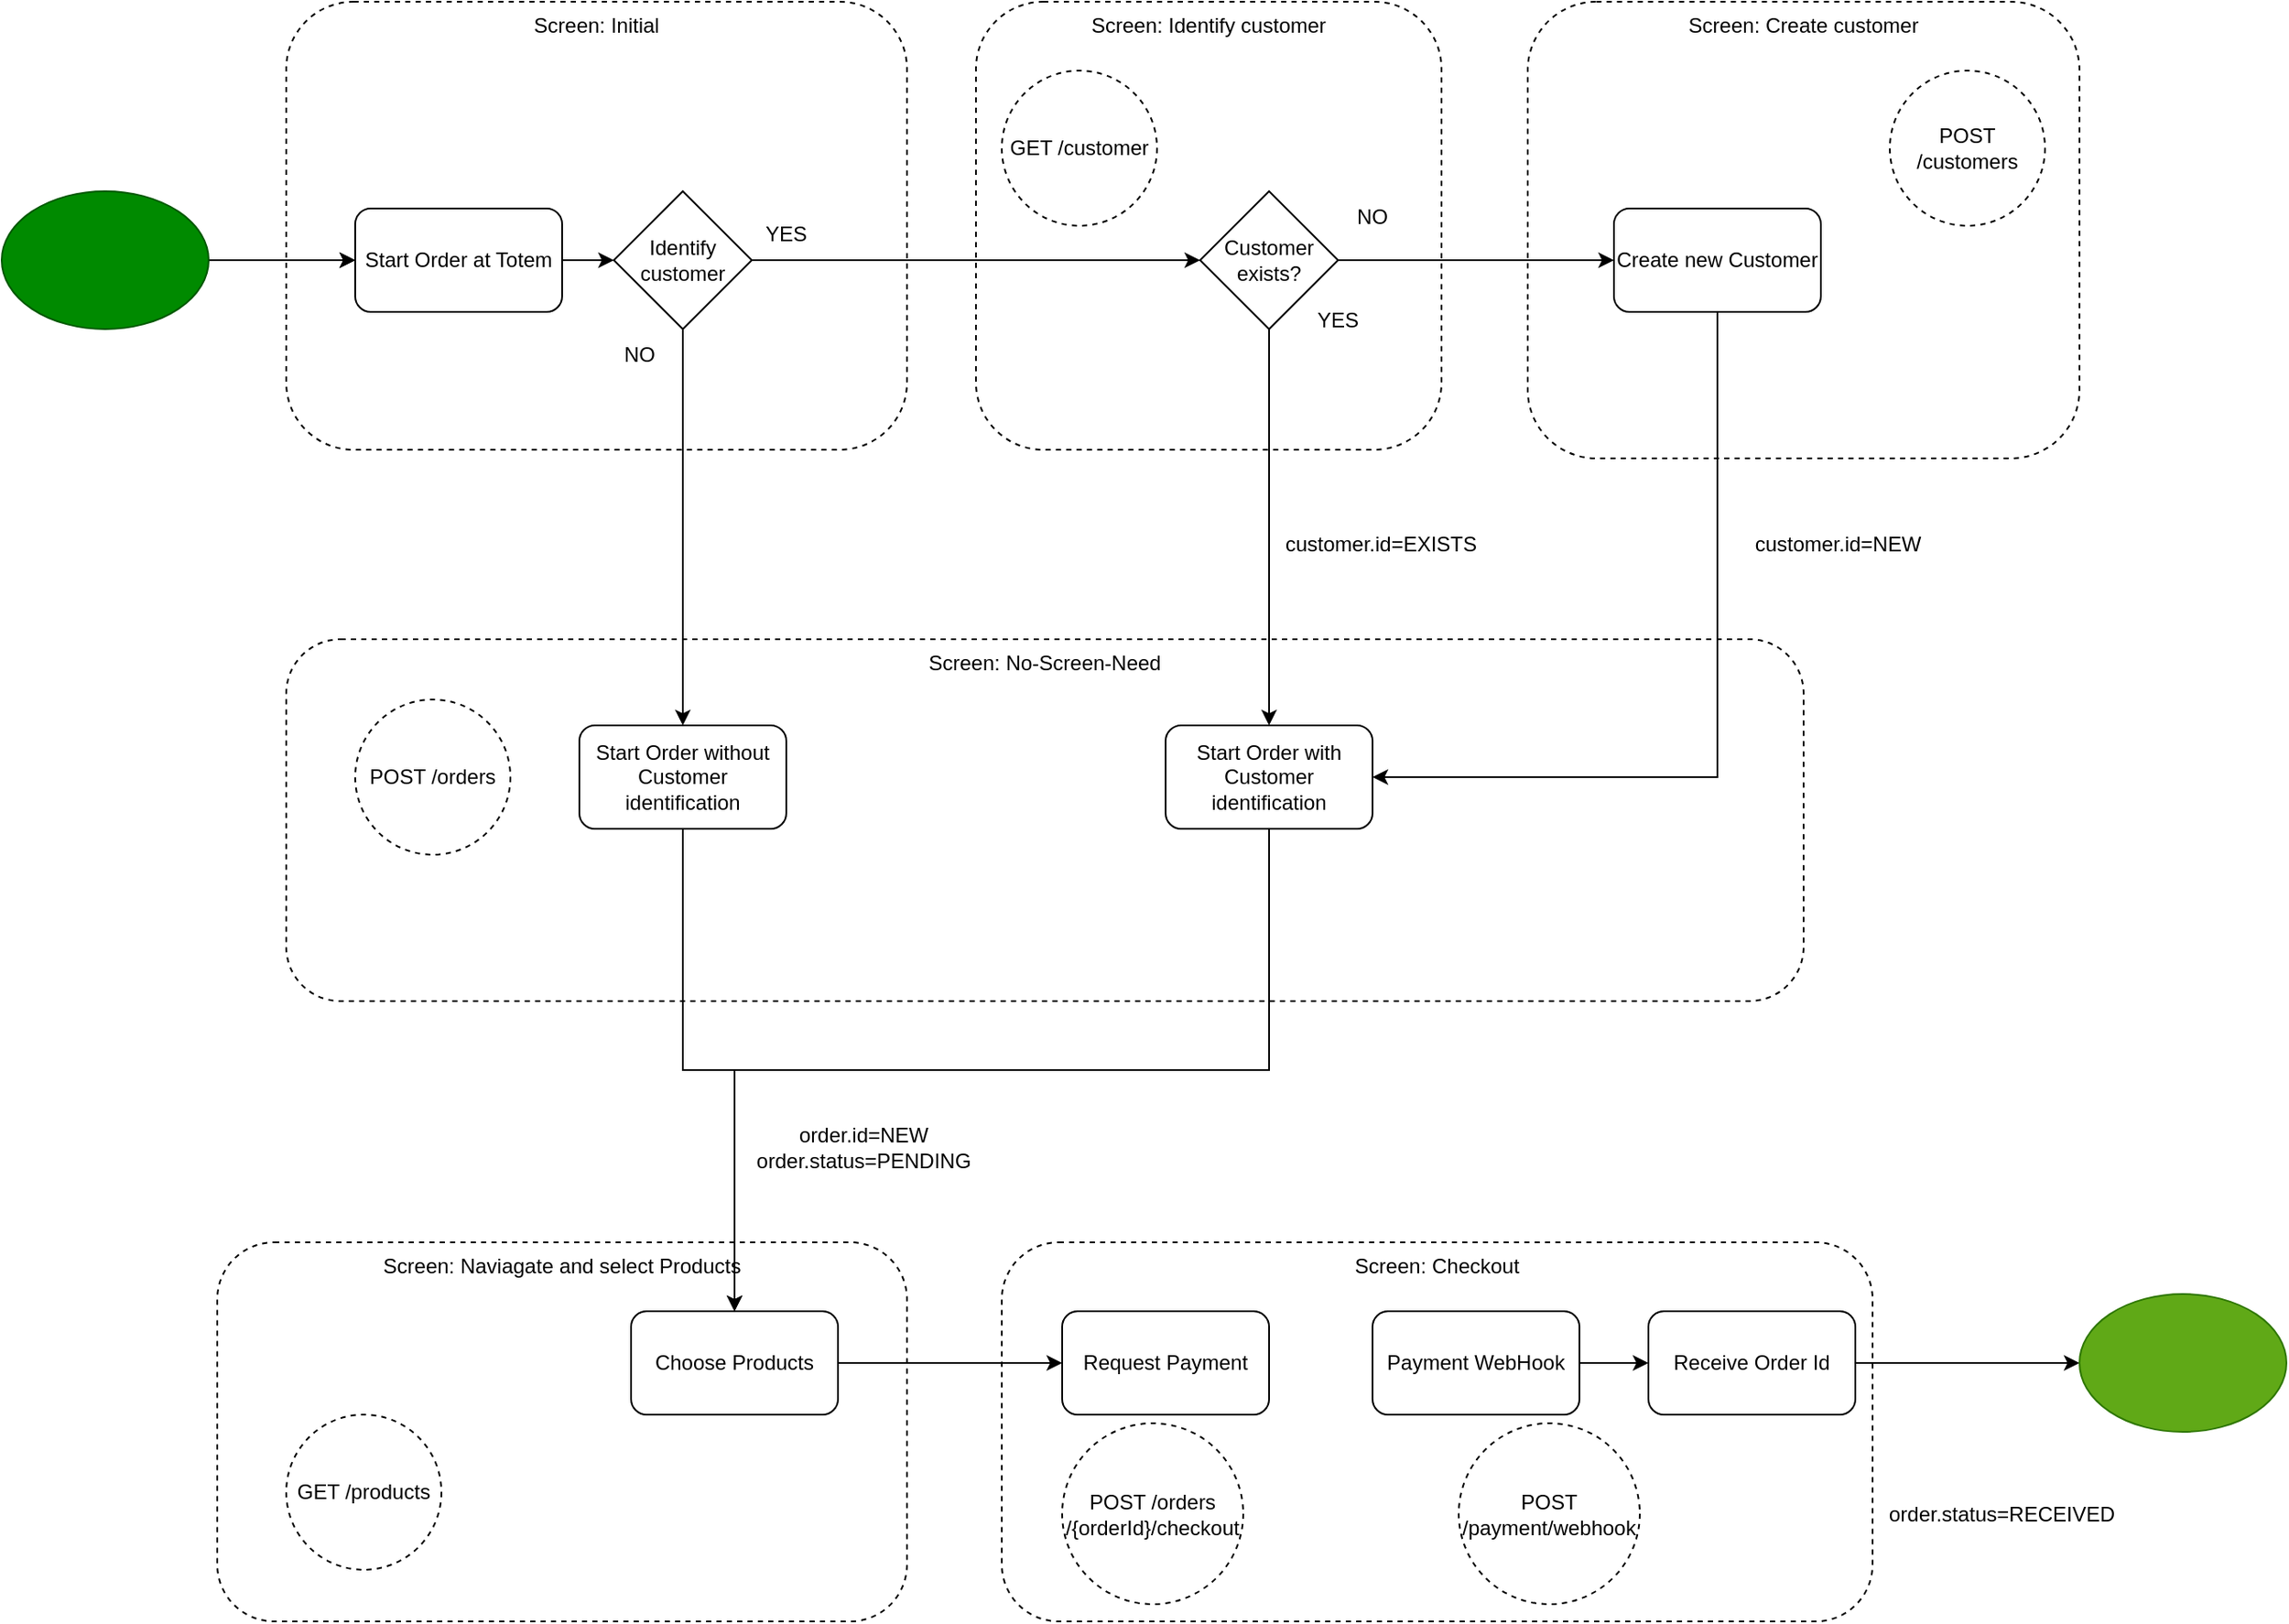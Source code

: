 <mxfile version="26.0.4" pages="6">
  <diagram name="CreateOrder" id="3MYdj2MntpVxfxBe_B0H">
    <mxGraphModel dx="2074" dy="838" grid="1" gridSize="10" guides="1" tooltips="1" connect="1" arrows="1" fold="1" page="1" pageScale="1" pageWidth="850" pageHeight="1100" math="0" shadow="0">
      <root>
        <mxCell id="0" />
        <mxCell id="1" parent="0" />
        <mxCell id="-353y5jrd5W8SxDohUOQ-12" value="Screen: Naviagate and select Products" style="rounded=1;whiteSpace=wrap;html=1;fillColor=none;dashed=1;verticalAlign=top;" parent="1" vertex="1">
          <mxGeometry x="160" y="740" width="400" height="220" as="geometry" />
        </mxCell>
        <mxCell id="-353y5jrd5W8SxDohUOQ-13" value="Screen: Checkout" style="rounded=1;whiteSpace=wrap;html=1;fillColor=none;dashed=1;verticalAlign=top;" parent="1" vertex="1">
          <mxGeometry x="615" y="740" width="505" height="220" as="geometry" />
        </mxCell>
        <mxCell id="-353y5jrd5W8SxDohUOQ-11" value="Screen: Create customer" style="rounded=1;whiteSpace=wrap;html=1;fillColor=none;dashed=1;verticalAlign=top;" parent="1" vertex="1">
          <mxGeometry x="920" y="20" width="320" height="265" as="geometry" />
        </mxCell>
        <mxCell id="-353y5jrd5W8SxDohUOQ-3" value="Screen: Identify customer" style="rounded=1;whiteSpace=wrap;html=1;fillColor=none;dashed=1;verticalAlign=top;" parent="1" vertex="1">
          <mxGeometry x="600" y="20" width="270" height="260" as="geometry" />
        </mxCell>
        <mxCell id="-353y5jrd5W8SxDohUOQ-2" value="Screen: Initial" style="rounded=1;whiteSpace=wrap;html=1;fillColor=none;dashed=1;verticalAlign=top;" parent="1" vertex="1">
          <mxGeometry x="200" y="20" width="360" height="260" as="geometry" />
        </mxCell>
        <mxCell id="-353y5jrd5W8SxDohUOQ-4" value="Screen: No-Screen-Need" style="rounded=1;whiteSpace=wrap;html=1;fillColor=none;dashed=1;verticalAlign=top;" parent="1" vertex="1">
          <mxGeometry x="200" y="390" width="880" height="210" as="geometry" />
        </mxCell>
        <mxCell id="d0IrQDVBf6mfdvKxuI-4-3" style="edgeStyle=orthogonalEdgeStyle;rounded=0;orthogonalLoop=1;jettySize=auto;html=1;" parent="1" source="d0IrQDVBf6mfdvKxuI-4-1" target="d0IrQDVBf6mfdvKxuI-4-2" edge="1">
          <mxGeometry relative="1" as="geometry" />
        </mxCell>
        <mxCell id="d0IrQDVBf6mfdvKxuI-4-11" value="" style="edgeStyle=orthogonalEdgeStyle;rounded=0;orthogonalLoop=1;jettySize=auto;html=1;" parent="1" source="d0IrQDVBf6mfdvKxuI-4-1" target="d0IrQDVBf6mfdvKxuI-4-2" edge="1">
          <mxGeometry relative="1" as="geometry" />
        </mxCell>
        <mxCell id="d0IrQDVBf6mfdvKxuI-4-1" value="" style="ellipse;whiteSpace=wrap;html=1;fillColor=#008a00;strokeColor=#005700;fontColor=#ffffff;" parent="1" vertex="1">
          <mxGeometry x="35" y="130" width="120" height="80" as="geometry" />
        </mxCell>
        <mxCell id="d0IrQDVBf6mfdvKxuI-4-6" style="edgeStyle=orthogonalEdgeStyle;rounded=0;orthogonalLoop=1;jettySize=auto;html=1;" parent="1" source="d0IrQDVBf6mfdvKxuI-4-2" target="d0IrQDVBf6mfdvKxuI-4-4" edge="1">
          <mxGeometry relative="1" as="geometry" />
        </mxCell>
        <mxCell id="d0IrQDVBf6mfdvKxuI-4-2" value="Start Order at Totem" style="rounded=1;whiteSpace=wrap;html=1;" parent="1" vertex="1">
          <mxGeometry x="240" y="140" width="120" height="60" as="geometry" />
        </mxCell>
        <mxCell id="d0IrQDVBf6mfdvKxuI-4-17" style="edgeStyle=orthogonalEdgeStyle;rounded=0;orthogonalLoop=1;jettySize=auto;html=1;" parent="1" source="d0IrQDVBf6mfdvKxuI-4-4" target="d0IrQDVBf6mfdvKxuI-4-18" edge="1">
          <mxGeometry relative="1" as="geometry">
            <mxPoint x="530" y="120" as="targetPoint" />
          </mxGeometry>
        </mxCell>
        <mxCell id="d0IrQDVBf6mfdvKxuI-4-26" style="edgeStyle=orthogonalEdgeStyle;rounded=0;orthogonalLoop=1;jettySize=auto;html=1;" parent="1" source="d0IrQDVBf6mfdvKxuI-4-4" target="d0IrQDVBf6mfdvKxuI-4-25" edge="1">
          <mxGeometry relative="1" as="geometry" />
        </mxCell>
        <mxCell id="d0IrQDVBf6mfdvKxuI-4-4" value="Identify customer" style="rhombus;whiteSpace=wrap;html=1;" parent="1" vertex="1">
          <mxGeometry x="390" y="130" width="80" height="80" as="geometry" />
        </mxCell>
        <mxCell id="d0IrQDVBf6mfdvKxuI-4-13" value="YES" style="text;html=1;align=center;verticalAlign=middle;whiteSpace=wrap;rounded=0;" parent="1" vertex="1">
          <mxGeometry x="460" y="140" width="60" height="30" as="geometry" />
        </mxCell>
        <mxCell id="d0IrQDVBf6mfdvKxuI-4-14" value="NO" style="text;html=1;align=center;verticalAlign=middle;whiteSpace=wrap;rounded=0;" parent="1" vertex="1">
          <mxGeometry x="375" y="210" width="60" height="30" as="geometry" />
        </mxCell>
        <mxCell id="d0IrQDVBf6mfdvKxuI-4-20" style="edgeStyle=orthogonalEdgeStyle;rounded=0;orthogonalLoop=1;jettySize=auto;html=1;exitX=0.5;exitY=1;exitDx=0;exitDy=0;" parent="1" source="d0IrQDVBf6mfdvKxuI-4-18" target="d0IrQDVBf6mfdvKxuI-4-19" edge="1">
          <mxGeometry relative="1" as="geometry">
            <mxPoint x="770" y="300" as="targetPoint" />
          </mxGeometry>
        </mxCell>
        <mxCell id="d0IrQDVBf6mfdvKxuI-4-22" style="edgeStyle=orthogonalEdgeStyle;rounded=0;orthogonalLoop=1;jettySize=auto;html=1;entryX=0;entryY=0.5;entryDx=0;entryDy=0;" parent="1" source="d0IrQDVBf6mfdvKxuI-4-18" target="d0IrQDVBf6mfdvKxuI-4-21" edge="1">
          <mxGeometry relative="1" as="geometry" />
        </mxCell>
        <mxCell id="d0IrQDVBf6mfdvKxuI-4-18" value="Customer exists?" style="rhombus;whiteSpace=wrap;html=1;" parent="1" vertex="1">
          <mxGeometry x="730" y="130" width="80" height="80" as="geometry" />
        </mxCell>
        <mxCell id="d0IrQDVBf6mfdvKxuI-4-35" style="edgeStyle=orthogonalEdgeStyle;rounded=0;orthogonalLoop=1;jettySize=auto;html=1;entryX=0.5;entryY=0;entryDx=0;entryDy=0;exitX=0.5;exitY=1;exitDx=0;exitDy=0;" parent="1" source="d0IrQDVBf6mfdvKxuI-4-19" target="d0IrQDVBf6mfdvKxuI-4-29" edge="1">
          <mxGeometry relative="1" as="geometry" />
        </mxCell>
        <mxCell id="d0IrQDVBf6mfdvKxuI-4-19" value="Start Order with Customer identification" style="rounded=1;whiteSpace=wrap;html=1;" parent="1" vertex="1">
          <mxGeometry x="710" y="440" width="120" height="60" as="geometry" />
        </mxCell>
        <mxCell id="d0IrQDVBf6mfdvKxuI-4-36" style="edgeStyle=orthogonalEdgeStyle;rounded=0;orthogonalLoop=1;jettySize=auto;html=1;entryX=1;entryY=0.5;entryDx=0;entryDy=0;exitX=0.5;exitY=1;exitDx=0;exitDy=0;" parent="1" source="d0IrQDVBf6mfdvKxuI-4-21" target="d0IrQDVBf6mfdvKxuI-4-19" edge="1">
          <mxGeometry relative="1" as="geometry" />
        </mxCell>
        <mxCell id="d0IrQDVBf6mfdvKxuI-4-21" value="Create new Customer" style="rounded=1;whiteSpace=wrap;html=1;" parent="1" vertex="1">
          <mxGeometry x="970" y="140" width="120" height="60" as="geometry" />
        </mxCell>
        <mxCell id="d0IrQDVBf6mfdvKxuI-4-23" value="YES" style="text;html=1;align=center;verticalAlign=middle;whiteSpace=wrap;rounded=0;" parent="1" vertex="1">
          <mxGeometry x="780" y="190" width="60" height="30" as="geometry" />
        </mxCell>
        <mxCell id="d0IrQDVBf6mfdvKxuI-4-24" value="NO" style="text;html=1;align=center;verticalAlign=middle;whiteSpace=wrap;rounded=0;" parent="1" vertex="1">
          <mxGeometry x="800" y="130" width="60" height="30" as="geometry" />
        </mxCell>
        <mxCell id="d0IrQDVBf6mfdvKxuI-4-33" style="edgeStyle=orthogonalEdgeStyle;rounded=0;orthogonalLoop=1;jettySize=auto;html=1;entryX=0.5;entryY=0;entryDx=0;entryDy=0;" parent="1" source="d0IrQDVBf6mfdvKxuI-4-25" target="d0IrQDVBf6mfdvKxuI-4-29" edge="1">
          <mxGeometry relative="1" as="geometry" />
        </mxCell>
        <mxCell id="d0IrQDVBf6mfdvKxuI-4-25" value="Start Order without Customer identification" style="rounded=1;whiteSpace=wrap;html=1;" parent="1" vertex="1">
          <mxGeometry x="370" y="440" width="120" height="60" as="geometry" />
        </mxCell>
        <mxCell id="d0IrQDVBf6mfdvKxuI-4-40" style="edgeStyle=orthogonalEdgeStyle;rounded=0;orthogonalLoop=1;jettySize=auto;html=1;entryX=0;entryY=0.5;entryDx=0;entryDy=0;" parent="1" source="d0IrQDVBf6mfdvKxuI-4-29" target="d0IrQDVBf6mfdvKxuI-4-37" edge="1">
          <mxGeometry relative="1" as="geometry" />
        </mxCell>
        <mxCell id="d0IrQDVBf6mfdvKxuI-4-29" value="Choose Products" style="rounded=1;whiteSpace=wrap;html=1;" parent="1" vertex="1">
          <mxGeometry x="400" y="780" width="120" height="60" as="geometry" />
        </mxCell>
        <mxCell id="d0IrQDVBf6mfdvKxuI-4-37" value="Request Payment" style="rounded=1;whiteSpace=wrap;html=1;" parent="1" vertex="1">
          <mxGeometry x="650" y="780" width="120" height="60" as="geometry" />
        </mxCell>
        <mxCell id="d0IrQDVBf6mfdvKxuI-4-49" style="edgeStyle=orthogonalEdgeStyle;rounded=0;orthogonalLoop=1;jettySize=auto;html=1;" parent="1" source="d0IrQDVBf6mfdvKxuI-4-41" target="d0IrQDVBf6mfdvKxuI-4-48" edge="1">
          <mxGeometry relative="1" as="geometry" />
        </mxCell>
        <mxCell id="d0IrQDVBf6mfdvKxuI-4-41" value="Receive Order Id" style="rounded=1;whiteSpace=wrap;html=1;" parent="1" vertex="1">
          <mxGeometry x="990" y="780" width="120" height="60" as="geometry" />
        </mxCell>
        <mxCell id="d0IrQDVBf6mfdvKxuI-4-43" value="POST /customers" style="ellipse;whiteSpace=wrap;html=1;aspect=fixed;dashed=1;" parent="1" vertex="1">
          <mxGeometry x="1130" y="60" width="90" height="90" as="geometry" />
        </mxCell>
        <mxCell id="d0IrQDVBf6mfdvKxuI-4-44" value="POST /orders" style="ellipse;whiteSpace=wrap;html=1;aspect=fixed;dashed=1;" parent="1" vertex="1">
          <mxGeometry x="240" y="425" width="90" height="90" as="geometry" />
        </mxCell>
        <mxCell id="d0IrQDVBf6mfdvKxuI-4-46" value="GET /products" style="ellipse;whiteSpace=wrap;html=1;aspect=fixed;dashed=1;" parent="1" vertex="1">
          <mxGeometry x="200" y="840" width="90" height="90" as="geometry" />
        </mxCell>
        <mxCell id="d0IrQDVBf6mfdvKxuI-4-47" value="POST /orders&lt;div&gt;/{orderId}/checkout&lt;/div&gt;" style="ellipse;whiteSpace=wrap;html=1;aspect=fixed;dashed=1;" parent="1" vertex="1">
          <mxGeometry x="650" y="845" width="105" height="105" as="geometry" />
        </mxCell>
        <mxCell id="d0IrQDVBf6mfdvKxuI-4-48" value="" style="ellipse;whiteSpace=wrap;html=1;fillColor=#60a917;strokeColor=#2D7600;fontColor=#ffffff;" parent="1" vertex="1">
          <mxGeometry x="1240" y="770" width="120" height="80" as="geometry" />
        </mxCell>
        <mxCell id="-353y5jrd5W8SxDohUOQ-1" value="GET /customer" style="ellipse;whiteSpace=wrap;html=1;aspect=fixed;dashed=1;strokeColor=#000000;" parent="1" vertex="1">
          <mxGeometry x="615" y="60" width="90" height="90" as="geometry" />
        </mxCell>
        <mxCell id="-353y5jrd5W8SxDohUOQ-17" value="customer.id=EXISTS" style="text;html=1;align=center;verticalAlign=middle;whiteSpace=wrap;rounded=0;" parent="1" vertex="1">
          <mxGeometry x="770" y="320" width="130" height="30" as="geometry" />
        </mxCell>
        <mxCell id="tM_UkQwob76t8NW-apc0-1" value="customer.id=NEW" style="text;html=1;align=center;verticalAlign=middle;whiteSpace=wrap;rounded=0;" parent="1" vertex="1">
          <mxGeometry x="1040" y="320" width="120" height="30" as="geometry" />
        </mxCell>
        <mxCell id="tM_UkQwob76t8NW-apc0-3" value="order.id=NEW&lt;div&gt;order.status=PENDING&lt;/div&gt;" style="text;html=1;align=center;verticalAlign=middle;whiteSpace=wrap;rounded=0;" parent="1" vertex="1">
          <mxGeometry x="460" y="670" width="150" height="30" as="geometry" />
        </mxCell>
        <mxCell id="tM_UkQwob76t8NW-apc0-5" value="&lt;div&gt;order.status=RECEIVED&lt;/div&gt;" style="text;html=1;align=center;verticalAlign=middle;whiteSpace=wrap;rounded=0;" parent="1" vertex="1">
          <mxGeometry x="1120" y="882.5" width="150" height="30" as="geometry" />
        </mxCell>
        <mxCell id="fgWBPftKRNmB-0Z3G_2R-2" style="edgeStyle=orthogonalEdgeStyle;rounded=0;orthogonalLoop=1;jettySize=auto;html=1;entryX=0;entryY=0.5;entryDx=0;entryDy=0;" parent="1" source="fgWBPftKRNmB-0Z3G_2R-1" target="d0IrQDVBf6mfdvKxuI-4-41" edge="1">
          <mxGeometry relative="1" as="geometry" />
        </mxCell>
        <mxCell id="fgWBPftKRNmB-0Z3G_2R-1" value="Payment WebHook" style="rounded=1;whiteSpace=wrap;html=1;" parent="1" vertex="1">
          <mxGeometry x="830" y="780" width="120" height="60" as="geometry" />
        </mxCell>
        <mxCell id="INMnNAzuBkZLt9LX41Rv-1" value="POST /payment/webhook" style="ellipse;whiteSpace=wrap;html=1;aspect=fixed;dashed=1;" parent="1" vertex="1">
          <mxGeometry x="880" y="845" width="105" height="105" as="geometry" />
        </mxCell>
      </root>
    </mxGraphModel>
  </diagram>
  <diagram name="TrackingOrderCustomer" id="rmo4YP9FDU44CMK5w__s">
    <mxGraphModel dx="1430" dy="578" grid="1" gridSize="10" guides="1" tooltips="1" connect="1" arrows="1" fold="1" page="1" pageScale="1" pageWidth="850" pageHeight="1100" math="0" shadow="0">
      <root>
        <mxCell id="oDkdHZUXzCVm89lEWslv-0" />
        <mxCell id="oDkdHZUXzCVm89lEWslv-1" parent="oDkdHZUXzCVm89lEWslv-0" />
        <mxCell id="oDkdHZUXzCVm89lEWslv-6" value="Screen: Follow-Up Customer" style="rounded=1;whiteSpace=wrap;html=1;fillColor=none;dashed=1;verticalAlign=top;" vertex="1" parent="oDkdHZUXzCVm89lEWslv-1">
          <mxGeometry x="200" y="20" width="360" height="260" as="geometry" />
        </mxCell>
        <mxCell id="oDkdHZUXzCVm89lEWslv-8" style="edgeStyle=orthogonalEdgeStyle;rounded=0;orthogonalLoop=1;jettySize=auto;html=1;" edge="1" parent="oDkdHZUXzCVm89lEWslv-1" source="oDkdHZUXzCVm89lEWslv-10" target="oDkdHZUXzCVm89lEWslv-12">
          <mxGeometry relative="1" as="geometry" />
        </mxCell>
        <mxCell id="oDkdHZUXzCVm89lEWslv-9" value="" style="edgeStyle=orthogonalEdgeStyle;rounded=0;orthogonalLoop=1;jettySize=auto;html=1;" edge="1" parent="oDkdHZUXzCVm89lEWslv-1" source="oDkdHZUXzCVm89lEWslv-10" target="oDkdHZUXzCVm89lEWslv-12">
          <mxGeometry relative="1" as="geometry" />
        </mxCell>
        <mxCell id="oDkdHZUXzCVm89lEWslv-10" value="" style="ellipse;whiteSpace=wrap;html=1;fillColor=#008a00;strokeColor=#005700;fontColor=#ffffff;" vertex="1" parent="oDkdHZUXzCVm89lEWslv-1">
          <mxGeometry x="35" y="130" width="120" height="80" as="geometry" />
        </mxCell>
        <mxCell id="oDkdHZUXzCVm89lEWslv-11" style="edgeStyle=orthogonalEdgeStyle;rounded=0;orthogonalLoop=1;jettySize=auto;html=1;entryX=0;entryY=0.5;entryDx=0;entryDy=0;" edge="1" parent="oDkdHZUXzCVm89lEWslv-1" source="oDkdHZUXzCVm89lEWslv-12" target="TqScnG5QogeAp28AJqX--0">
          <mxGeometry relative="1" as="geometry">
            <mxPoint x="390" y="170" as="targetPoint" />
          </mxGeometry>
        </mxCell>
        <mxCell id="oDkdHZUXzCVm89lEWslv-12" value="Present All Order" style="rounded=1;whiteSpace=wrap;html=1;" vertex="1" parent="oDkdHZUXzCVm89lEWslv-1">
          <mxGeometry x="240" y="140" width="120" height="60" as="geometry" />
        </mxCell>
        <mxCell id="oDkdHZUXzCVm89lEWslv-14" style="edgeStyle=orthogonalEdgeStyle;rounded=0;orthogonalLoop=1;jettySize=auto;html=1;exitX=0.5;exitY=1;exitDx=0;exitDy=0;entryX=0.5;entryY=0;entryDx=0;entryDy=0;" edge="1" parent="oDkdHZUXzCVm89lEWslv-1" source="TqScnG5QogeAp28AJqX--0" target="oDkdHZUXzCVm89lEWslv-38">
          <mxGeometry relative="1" as="geometry">
            <mxPoint x="469.66" y="210" as="sourcePoint" />
            <mxPoint x="469.66" y="440" as="targetPoint" />
          </mxGeometry>
        </mxCell>
        <mxCell id="oDkdHZUXzCVm89lEWslv-38" value="" style="ellipse;whiteSpace=wrap;html=1;fillColor=#60a917;strokeColor=#2D7600;fontColor=#ffffff;" vertex="1" parent="oDkdHZUXzCVm89lEWslv-1">
          <mxGeometry x="410" y="380" width="120" height="80" as="geometry" />
        </mxCell>
        <mxCell id="TqScnG5QogeAp28AJqX--0" value="Customer take the Order" style="rounded=1;whiteSpace=wrap;html=1;" vertex="1" parent="oDkdHZUXzCVm89lEWslv-1">
          <mxGeometry x="410" y="140" width="120" height="60" as="geometry" />
        </mxCell>
        <mxCell id="H58pSxmVAUpzSHB5gGsU-0" value="&lt;div&gt;order.status=FINALIZED&lt;/div&gt;" style="text;html=1;align=center;verticalAlign=middle;whiteSpace=wrap;rounded=0;" vertex="1" parent="oDkdHZUXzCVm89lEWslv-1">
          <mxGeometry x="480" y="310" width="150" height="30" as="geometry" />
        </mxCell>
        <mxCell id="BWDMYvgR2y6LXyZdSkQs-0" value="&lt;div&gt;order.status=READY&lt;/div&gt;" style="text;html=1;align=center;verticalAlign=middle;whiteSpace=wrap;rounded=0;" vertex="1" parent="oDkdHZUXzCVm89lEWslv-1">
          <mxGeometry x="225" y="200" width="150" height="30" as="geometry" />
        </mxCell>
      </root>
    </mxGraphModel>
  </diagram>
  <diagram name="TrackingOrderStaff" id="elcKbXkEbkwv8SEoD6-A">
    <mxGraphModel dx="1430" dy="578" grid="1" gridSize="10" guides="1" tooltips="1" connect="1" arrows="1" fold="1" page="1" pageScale="1" pageWidth="850" pageHeight="1100" math="0" shadow="0">
      <root>
        <mxCell id="CycDrXqSXmKWL_F_K8Yy-0" />
        <mxCell id="CycDrXqSXmKWL_F_K8Yy-1" parent="CycDrXqSXmKWL_F_K8Yy-0" />
        <mxCell id="CycDrXqSXmKWL_F_K8Yy-2" value="Screen: Follow-Up Staff" style="rounded=1;whiteSpace=wrap;html=1;fillColor=none;dashed=1;verticalAlign=top;" vertex="1" parent="CycDrXqSXmKWL_F_K8Yy-1">
          <mxGeometry x="200" y="20" width="640" height="260" as="geometry" />
        </mxCell>
        <mxCell id="CycDrXqSXmKWL_F_K8Yy-3" style="edgeStyle=orthogonalEdgeStyle;rounded=0;orthogonalLoop=1;jettySize=auto;html=1;" edge="1" parent="CycDrXqSXmKWL_F_K8Yy-1" source="CycDrXqSXmKWL_F_K8Yy-5" target="CycDrXqSXmKWL_F_K8Yy-7">
          <mxGeometry relative="1" as="geometry" />
        </mxCell>
        <mxCell id="CycDrXqSXmKWL_F_K8Yy-4" value="" style="edgeStyle=orthogonalEdgeStyle;rounded=0;orthogonalLoop=1;jettySize=auto;html=1;" edge="1" parent="CycDrXqSXmKWL_F_K8Yy-1" source="CycDrXqSXmKWL_F_K8Yy-5" target="CycDrXqSXmKWL_F_K8Yy-7">
          <mxGeometry relative="1" as="geometry" />
        </mxCell>
        <mxCell id="CycDrXqSXmKWL_F_K8Yy-5" value="" style="ellipse;whiteSpace=wrap;html=1;fillColor=#008a00;strokeColor=#005700;fontColor=#ffffff;" vertex="1" parent="CycDrXqSXmKWL_F_K8Yy-1">
          <mxGeometry x="35" y="130" width="120" height="80" as="geometry" />
        </mxCell>
        <mxCell id="CycDrXqSXmKWL_F_K8Yy-6" style="edgeStyle=orthogonalEdgeStyle;rounded=0;orthogonalLoop=1;jettySize=auto;html=1;entryX=0;entryY=0.5;entryDx=0;entryDy=0;" edge="1" parent="CycDrXqSXmKWL_F_K8Yy-1" source="CycDrXqSXmKWL_F_K8Yy-7" target="CycDrXqSXmKWL_F_K8Yy-10">
          <mxGeometry relative="1" as="geometry">
            <mxPoint x="390" y="170" as="targetPoint" />
          </mxGeometry>
        </mxCell>
        <mxCell id="CycDrXqSXmKWL_F_K8Yy-7" value="Present All Order" style="rounded=1;whiteSpace=wrap;html=1;" vertex="1" parent="CycDrXqSXmKWL_F_K8Yy-1">
          <mxGeometry x="240" y="140" width="120" height="60" as="geometry" />
        </mxCell>
        <mxCell id="CycDrXqSXmKWL_F_K8Yy-8" style="edgeStyle=orthogonalEdgeStyle;rounded=0;orthogonalLoop=1;jettySize=auto;html=1;exitX=0.5;exitY=1;exitDx=0;exitDy=0;entryX=0.5;entryY=0;entryDx=0;entryDy=0;" edge="1" parent="CycDrXqSXmKWL_F_K8Yy-1" source="CycDrXqSXmKWL_F_K8Yy-10" target="CycDrXqSXmKWL_F_K8Yy-9">
          <mxGeometry relative="1" as="geometry">
            <mxPoint x="469.66" y="210" as="sourcePoint" />
            <mxPoint x="469.66" y="440" as="targetPoint" />
          </mxGeometry>
        </mxCell>
        <mxCell id="CycDrXqSXmKWL_F_K8Yy-9" value="" style="ellipse;whiteSpace=wrap;html=1;fillColor=#60a917;strokeColor=#2D7600;fontColor=#ffffff;" vertex="1" parent="CycDrXqSXmKWL_F_K8Yy-1">
          <mxGeometry x="410" y="360" width="120" height="80" as="geometry" />
        </mxCell>
        <mxCell id="fM4hdFGYzwWaDOIdiQ6L-1" style="edgeStyle=orthogonalEdgeStyle;rounded=0;orthogonalLoop=1;jettySize=auto;html=1;" edge="1" parent="CycDrXqSXmKWL_F_K8Yy-1" source="CycDrXqSXmKWL_F_K8Yy-10" target="fM4hdFGYzwWaDOIdiQ6L-0">
          <mxGeometry relative="1" as="geometry" />
        </mxCell>
        <mxCell id="CycDrXqSXmKWL_F_K8Yy-10" value="Staff starts the preparation of order" style="rounded=1;whiteSpace=wrap;html=1;" vertex="1" parent="CycDrXqSXmKWL_F_K8Yy-1">
          <mxGeometry x="410" y="140" width="120" height="60" as="geometry" />
        </mxCell>
        <mxCell id="CycDrXqSXmKWL_F_K8Yy-11" value="&lt;div&gt;order.status=&lt;span style=&quot;background-color: transparent; color: light-dark(rgb(0, 0, 0), rgb(255, 255, 255));&quot;&gt;IN_PREPARATION&lt;/span&gt;&lt;/div&gt;" style="text;html=1;align=center;verticalAlign=middle;whiteSpace=wrap;rounded=0;" vertex="1" parent="CycDrXqSXmKWL_F_K8Yy-1">
          <mxGeometry x="470" y="230" width="180" height="30" as="geometry" />
        </mxCell>
        <mxCell id="CycDrXqSXmKWL_F_K8Yy-12" value="&lt;div&gt;order.status=RECEIVED&lt;/div&gt;" style="text;html=1;align=center;verticalAlign=middle;whiteSpace=wrap;rounded=0;" vertex="1" parent="CycDrXqSXmKWL_F_K8Yy-1">
          <mxGeometry x="225" y="200" width="185" height="30" as="geometry" />
        </mxCell>
        <mxCell id="fM4hdFGYzwWaDOIdiQ6L-4" style="edgeStyle=orthogonalEdgeStyle;rounded=0;orthogonalLoop=1;jettySize=auto;html=1;" edge="1" parent="CycDrXqSXmKWL_F_K8Yy-1" source="fM4hdFGYzwWaDOIdiQ6L-0" target="fM4hdFGYzwWaDOIdiQ6L-3">
          <mxGeometry relative="1" as="geometry" />
        </mxCell>
        <mxCell id="fM4hdFGYzwWaDOIdiQ6L-0" value="Staff finish the preparation of order" style="rounded=1;whiteSpace=wrap;html=1;" vertex="1" parent="CycDrXqSXmKWL_F_K8Yy-1">
          <mxGeometry x="670" y="140" width="120" height="60" as="geometry" />
        </mxCell>
        <mxCell id="fM4hdFGYzwWaDOIdiQ6L-3" value="" style="ellipse;whiteSpace=wrap;html=1;fillColor=#60a917;strokeColor=#2D7600;fontColor=#ffffff;" vertex="1" parent="CycDrXqSXmKWL_F_K8Yy-1">
          <mxGeometry x="670" y="360" width="120" height="80" as="geometry" />
        </mxCell>
        <mxCell id="fM4hdFGYzwWaDOIdiQ6L-5" value="&lt;div&gt;order.status=&lt;span style=&quot;background-color: transparent; color: light-dark(rgb(0, 0, 0), rgb(255, 255, 255));&quot;&gt;READY&lt;/span&gt;&lt;/div&gt;" style="text;html=1;align=center;verticalAlign=middle;whiteSpace=wrap;rounded=0;" vertex="1" parent="CycDrXqSXmKWL_F_K8Yy-1">
          <mxGeometry x="580" y="310" width="180" height="30" as="geometry" />
        </mxCell>
      </root>
    </mxGraphModel>
  </diagram>
  <diagram name="OrderStatus" id="t2RI8ntyxrY2YUu1MzTL">
    <mxGraphModel dx="2074" dy="838" grid="1" gridSize="10" guides="1" tooltips="1" connect="1" arrows="1" fold="1" page="1" pageScale="1" pageWidth="850" pageHeight="1100" math="0" shadow="0">
      <root>
        <mxCell id="hDul8QuXBPklV0UqDtz7-0" />
        <mxCell id="hDul8QuXBPklV0UqDtz7-1" parent="hDul8QuXBPklV0UqDtz7-0" />
        <mxCell id="DIjURfADNsVEXOG7Evv5-5" style="edgeStyle=orthogonalEdgeStyle;rounded=0;orthogonalLoop=1;jettySize=auto;html=1;entryX=0;entryY=0.5;entryDx=0;entryDy=0;" parent="hDul8QuXBPklV0UqDtz7-1" source="DIjURfADNsVEXOG7Evv5-1" target="DIjURfADNsVEXOG7Evv5-4" edge="1">
          <mxGeometry relative="1" as="geometry" />
        </mxCell>
        <mxCell id="DIjURfADNsVEXOG7Evv5-18" style="edgeStyle=orthogonalEdgeStyle;rounded=0;orthogonalLoop=1;jettySize=auto;html=1;entryX=0;entryY=0.5;entryDx=0;entryDy=0;exitX=0;exitY=1;exitDx=0;exitDy=0;" parent="hDul8QuXBPklV0UqDtz7-1" source="DIjURfADNsVEXOG7Evv5-1" target="DIjURfADNsVEXOG7Evv5-14" edge="1">
          <mxGeometry relative="1" as="geometry" />
        </mxCell>
        <mxCell id="DIjURfADNsVEXOG7Evv5-1" value="PENDING" style="ellipse;whiteSpace=wrap;html=1;fillColor=#d5e8d4;strokeColor=#82b366;" parent="hDul8QuXBPklV0UqDtz7-1" vertex="1">
          <mxGeometry x="40" y="80" width="120" height="80" as="geometry" />
        </mxCell>
        <mxCell id="tKugyYybZeXdMEXSeOVc-6" style="edgeStyle=orthogonalEdgeStyle;rounded=0;orthogonalLoop=1;jettySize=auto;html=1;entryX=0;entryY=0.5;entryDx=0;entryDy=0;" parent="hDul8QuXBPklV0UqDtz7-1" source="DIjURfADNsVEXOG7Evv5-3" target="DIjURfADNsVEXOG7Evv5-10" edge="1">
          <mxGeometry relative="1" as="geometry" />
        </mxCell>
        <mxCell id="DIjURfADNsVEXOG7Evv5-3" value="RECEIVED" style="ellipse;whiteSpace=wrap;html=1;" parent="hDul8QuXBPklV0UqDtz7-1" vertex="1">
          <mxGeometry x="360" y="80" width="120" height="80" as="geometry" />
        </mxCell>
        <mxCell id="DIjURfADNsVEXOG7Evv5-6" style="edgeStyle=orthogonalEdgeStyle;rounded=0;orthogonalLoop=1;jettySize=auto;html=1;entryX=0;entryY=0.5;entryDx=0;entryDy=0;" parent="hDul8QuXBPklV0UqDtz7-1" source="DIjURfADNsVEXOG7Evv5-4" target="DIjURfADNsVEXOG7Evv5-3" edge="1">
          <mxGeometry relative="1" as="geometry" />
        </mxCell>
        <mxCell id="DIjURfADNsVEXOG7Evv5-9" style="edgeStyle=orthogonalEdgeStyle;rounded=0;orthogonalLoop=1;jettySize=auto;html=1;entryX=0.5;entryY=1;entryDx=0;entryDy=0;exitX=0.5;exitY=1;exitDx=0;exitDy=0;" parent="hDul8QuXBPklV0UqDtz7-1" source="DIjURfADNsVEXOG7Evv5-4" target="DIjURfADNsVEXOG7Evv5-1" edge="1">
          <mxGeometry relative="1" as="geometry">
            <Array as="points">
              <mxPoint x="240" y="230" />
              <mxPoint x="100" y="230" />
            </Array>
          </mxGeometry>
        </mxCell>
        <mxCell id="DIjURfADNsVEXOG7Evv5-4" value="payment" style="rhombus;whiteSpace=wrap;html=1;" parent="hDul8QuXBPklV0UqDtz7-1" vertex="1">
          <mxGeometry x="200" y="80" width="80" height="80" as="geometry" />
        </mxCell>
        <mxCell id="DIjURfADNsVEXOG7Evv5-7" value="AUTHORIZED" style="text;html=1;align=center;verticalAlign=middle;whiteSpace=wrap;rounded=0;" parent="hDul8QuXBPklV0UqDtz7-1" vertex="1">
          <mxGeometry x="260" y="80" width="100" height="30" as="geometry" />
        </mxCell>
        <mxCell id="DIjURfADNsVEXOG7Evv5-8" value="NOT_AUTHORIZED" style="text;html=1;align=center;verticalAlign=middle;whiteSpace=wrap;rounded=0;" parent="hDul8QuXBPklV0UqDtz7-1" vertex="1">
          <mxGeometry x="120" y="200" width="100" height="30" as="geometry" />
        </mxCell>
        <mxCell id="DIjURfADNsVEXOG7Evv5-13" style="edgeStyle=orthogonalEdgeStyle;rounded=0;orthogonalLoop=1;jettySize=auto;html=1;" parent="hDul8QuXBPklV0UqDtz7-1" source="DIjURfADNsVEXOG7Evv5-10" target="DIjURfADNsVEXOG7Evv5-11" edge="1">
          <mxGeometry relative="1" as="geometry" />
        </mxCell>
        <mxCell id="DIjURfADNsVEXOG7Evv5-10" value="IN_PREPARATION" style="ellipse;whiteSpace=wrap;html=1;" parent="hDul8QuXBPklV0UqDtz7-1" vertex="1">
          <mxGeometry x="520" y="80" width="120" height="80" as="geometry" />
        </mxCell>
        <mxCell id="tKugyYybZeXdMEXSeOVc-7" style="edgeStyle=orthogonalEdgeStyle;rounded=0;orthogonalLoop=1;jettySize=auto;html=1;" parent="hDul8QuXBPklV0UqDtz7-1" source="DIjURfADNsVEXOG7Evv5-11" target="tKugyYybZeXdMEXSeOVc-5" edge="1">
          <mxGeometry relative="1" as="geometry" />
        </mxCell>
        <mxCell id="DIjURfADNsVEXOG7Evv5-11" value="READY" style="ellipse;whiteSpace=wrap;html=1;" parent="hDul8QuXBPklV0UqDtz7-1" vertex="1">
          <mxGeometry x="520" y="200" width="120" height="80" as="geometry" />
        </mxCell>
        <mxCell id="DIjURfADNsVEXOG7Evv5-14" value="EXPIRED" style="ellipse;whiteSpace=wrap;html=1;fillColor=#ffe6cc;strokeColor=#d79b00;" parent="hDul8QuXBPklV0UqDtz7-1" vertex="1">
          <mxGeometry x="80" y="290" width="120" height="80" as="geometry" />
        </mxCell>
        <mxCell id="tKugyYybZeXdMEXSeOVc-0" value="ORDER STATUS FLOW" style="rounded=1;whiteSpace=wrap;html=1;" parent="hDul8QuXBPklV0UqDtz7-1" vertex="1">
          <mxGeometry x="30" width="640" height="40" as="geometry" />
        </mxCell>
        <mxCell id="tKugyYybZeXdMEXSeOVc-5" value="FINALIZED" style="ellipse;whiteSpace=wrap;html=1;fillColor=#ffe6cc;strokeColor=#d79b00;" parent="hDul8QuXBPklV0UqDtz7-1" vertex="1">
          <mxGeometry x="520" y="320" width="120" height="80" as="geometry" />
        </mxCell>
      </root>
    </mxGraphModel>
  </diagram>
  <diagram id="kRf7cpwFONRMdYmQ8oYP" name="CleanArch">
    <mxGraphModel dx="1434" dy="870" grid="1" gridSize="10" guides="1" tooltips="1" connect="1" arrows="1" fold="1" page="1" pageScale="1" pageWidth="850" pageHeight="1100" math="0" shadow="0">
      <root>
        <mxCell id="0" />
        <mxCell id="1" parent="0" />
        <mxCell id="p9fZanzp5Xmv126gR3Xp-5" value="" style="ellipse;whiteSpace=wrap;html=1;fillColor=#dae8fc;strokeColor=#6c8ebf;" parent="1" vertex="1">
          <mxGeometry x="80" y="80" width="680" height="560" as="geometry" />
        </mxCell>
        <mxCell id="p9fZanzp5Xmv126gR3Xp-6" value="" style="ellipse;whiteSpace=wrap;html=1;fillColor=#d5e8d4;strokeColor=#82b366;" parent="1" vertex="1">
          <mxGeometry x="160" y="120" width="520" height="440" as="geometry" />
        </mxCell>
        <mxCell id="p9fZanzp5Xmv126gR3Xp-13" style="edgeStyle=orthogonalEdgeStyle;rounded=0;orthogonalLoop=1;jettySize=auto;html=1;entryX=0;entryY=0.5;entryDx=0;entryDy=0;" parent="1" source="WT34HxkpfPW-rN1ab5KK-12" target="WT34HxkpfPW-rN1ab5KK-21" edge="1">
          <mxGeometry relative="1" as="geometry" />
        </mxCell>
        <mxCell id="WT34HxkpfPW-rN1ab5KK-12" value="Totem" style="sketch=0;aspect=fixed;pointerEvents=1;shadow=0;dashed=0;html=1;strokeColor=none;labelPosition=center;verticalLabelPosition=bottom;verticalAlign=top;align=center;fillColor=#00188D;shape=mxgraph.azure.computer" parent="1" vertex="1">
          <mxGeometry x="20" y="187.5" width="50" height="45" as="geometry" />
        </mxCell>
        <mxCell id="WT34HxkpfPW-rN1ab5KK-21" value="Rest Controller" style="rounded=1;whiteSpace=wrap;html=1;" parent="1" vertex="1">
          <mxGeometry x="100" y="195" width="67.5" height="30" as="geometry" />
        </mxCell>
        <mxCell id="WT34HxkpfPW-rN1ab5KK-28" value="&lt;span style=&quot;text-wrap: wrap;&quot;&gt;internal/core&lt;/span&gt;" style="image;aspect=fixed;perimeter=ellipsePerimeter;html=1;align=center;shadow=0;dashed=0;spacingTop=3;image=img/lib/active_directory/folder.svg;labelBackgroundColor=none;" parent="1" vertex="1">
          <mxGeometry x="407.5" y="481.75" width="25" height="34.25" as="geometry" />
        </mxCell>
        <mxCell id="WT34HxkpfPW-rN1ab5KK-29" value="&lt;span style=&quot;text-wrap: wrap;&quot;&gt;internal/infrastructure&lt;/span&gt;" style="image;aspect=fixed;perimeter=ellipsePerimeter;html=1;align=center;shadow=0;dashed=0;spacingTop=3;image=img/lib/active_directory/folder.svg;labelBackgroundColor=none;" parent="1" vertex="1">
          <mxGeometry x="413" y="570" width="25" height="34.25" as="geometry" />
        </mxCell>
        <mxCell id="WT34HxkpfPW-rN1ab5KK-36" value="Postgres&lt;div&gt;Adapter&lt;/div&gt;" style="rounded=1;whiteSpace=wrap;html=1;" parent="1" vertex="1">
          <mxGeometry x="660" y="190" width="80" height="40" as="geometry" />
        </mxCell>
        <mxCell id="WT34HxkpfPW-rN1ab5KK-37" value="External Service Adapter" style="rounded=1;whiteSpace=wrap;html=1;" parent="1" vertex="1">
          <mxGeometry x="670" y="506" width="80" height="40" as="geometry" />
        </mxCell>
        <mxCell id="p9fZanzp5Xmv126gR3Xp-15" style="edgeStyle=orthogonalEdgeStyle;rounded=0;orthogonalLoop=1;jettySize=auto;html=1;" parent="1" source="WT34HxkpfPW-rN1ab5KK-50" target="p9fZanzp5Xmv126gR3Xp-14" edge="1">
          <mxGeometry relative="1" as="geometry" />
        </mxCell>
        <mxCell id="WT34HxkpfPW-rN1ab5KK-50" value="BackOffice" style="verticalLabelPosition=bottom;html=1;verticalAlign=top;align=center;strokeColor=none;fillColor=#00BEF2;shape=mxgraph.azure.laptop;pointerEvents=1;" parent="1" vertex="1">
          <mxGeometry x="20" y="516" width="50" height="30" as="geometry" />
        </mxCell>
        <mxCell id="WT34HxkpfPW-rN1ab5KK-66" value="" style="aspect=fixed;sketch=0;html=1;dashed=0;whitespace=wrap;verticalLabelPosition=bottom;verticalAlign=top;fillColor=#2875E2;strokeColor=#ffffff;points=[[0.005,0.63,0],[0.1,0.2,0],[0.9,0.2,0],[0.5,0,0],[0.995,0.63,0],[0.72,0.99,0],[0.5,1,0],[0.28,0.99,0]];shape=mxgraph.kubernetes.icon2;kubernetesLabel=1;prIcon=api" parent="1" vertex="1">
          <mxGeometry x="790" y="496" width="50" height="48" as="geometry" />
        </mxCell>
        <mxCell id="WT34HxkpfPW-rN1ab5KK-70" value="Postgres" style="strokeWidth=2;html=1;shape=mxgraph.flowchart.database;whiteSpace=wrap;" parent="1" vertex="1">
          <mxGeometry x="790" y="185" width="50" height="50" as="geometry" />
        </mxCell>
        <mxCell id="WT34HxkpfPW-rN1ab5KK-72" value="&lt;b style=&quot;forced-color-adjust: none; color: rgb(0, 0, 0); font-family: Helvetica; font-size: 12px; font-style: normal; font-variant-ligatures: normal; font-variant-caps: normal; letter-spacing: normal; orphans: 2; text-align: center; text-indent: 0px; text-transform: none; widows: 2; word-spacing: 0px; -webkit-text-stroke-width: 0px; white-space: normal; text-decoration-thickness: initial; text-decoration-style: initial; text-decoration-color: initial; background-color: rgb(251, 251, 251);&quot;&gt;&lt;font style=&quot;forced-color-adjust: none; font-size: 14px;&quot;&gt;Trem Ligeiro Clean Architecture API&lt;/font&gt;&lt;/b&gt;" style="text;html=1;align=center;verticalAlign=middle;whiteSpace=wrap;rounded=0;" parent="1" vertex="1">
          <mxGeometry x="10" y="40" width="830" height="30" as="geometry" />
        </mxCell>
        <mxCell id="p9fZanzp5Xmv126gR3Xp-7" value="" style="ellipse;whiteSpace=wrap;html=1;fillColor=#f8cecc;strokeColor=#b85450;" parent="1" vertex="1">
          <mxGeometry x="240" y="200" width="360" height="280" as="geometry" />
        </mxCell>
        <mxCell id="p9fZanzp5Xmv126gR3Xp-8" value="" style="ellipse;whiteSpace=wrap;html=1;fillColor=#fff2cc;strokeColor=#d6b656;" parent="1" vertex="1">
          <mxGeometry x="320" y="280" width="200" height="120" as="geometry" />
        </mxCell>
        <mxCell id="p9fZanzp5Xmv126gR3Xp-10" value="&lt;span style=&quot;text-wrap: wrap;&quot;&gt;internal/core/domain&lt;/span&gt;" style="image;aspect=fixed;perimeter=ellipsePerimeter;html=1;align=center;shadow=0;dashed=0;spacingTop=3;image=img/lib/active_directory/folder.svg;labelBackgroundColor=none;" parent="1" vertex="1">
          <mxGeometry x="407.5" y="405.75" width="25" height="34.25" as="geometry" />
        </mxCell>
        <mxCell id="p9fZanzp5Xmv126gR3Xp-14" value="Rest Controller" style="rounded=1;whiteSpace=wrap;html=1;" parent="1" vertex="1">
          <mxGeometry x="100" y="516" width="67.5" height="30" as="geometry" />
        </mxCell>
        <mxCell id="p9fZanzp5Xmv126gR3Xp-16" style="edgeStyle=orthogonalEdgeStyle;rounded=0;orthogonalLoop=1;jettySize=auto;html=1;entryX=0;entryY=0.5;entryDx=0;entryDy=0;entryPerimeter=0;" parent="1" source="WT34HxkpfPW-rN1ab5KK-36" target="WT34HxkpfPW-rN1ab5KK-70" edge="1">
          <mxGeometry relative="1" as="geometry" />
        </mxCell>
        <mxCell id="p9fZanzp5Xmv126gR3Xp-17" style="edgeStyle=orthogonalEdgeStyle;rounded=0;orthogonalLoop=1;jettySize=auto;html=1;entryX=0.005;entryY=0.63;entryDx=0;entryDy=0;entryPerimeter=0;" parent="1" source="WT34HxkpfPW-rN1ab5KK-37" target="WT34HxkpfPW-rN1ab5KK-66" edge="1">
          <mxGeometry relative="1" as="geometry" />
        </mxCell>
        <mxCell id="p9fZanzp5Xmv126gR3Xp-18" value="Enterprise Business Rules" style="text;html=1;align=center;verticalAlign=middle;whiteSpace=wrap;rounded=0;fontStyle=1" parent="1" vertex="1">
          <mxGeometry x="369.38" y="290" width="101.25" height="30" as="geometry" />
        </mxCell>
        <mxCell id="p9fZanzp5Xmv126gR3Xp-19" value="Application Business Rules" style="text;html=1;align=center;verticalAlign=middle;whiteSpace=wrap;rounded=0;fontStyle=1" parent="1" vertex="1">
          <mxGeometry x="374" y="210" width="101.25" height="30" as="geometry" />
        </mxCell>
        <mxCell id="p9fZanzp5Xmv126gR3Xp-20" value="Interface Adapters" style="text;html=1;align=center;verticalAlign=middle;whiteSpace=wrap;rounded=0;fontStyle=1" parent="1" vertex="1">
          <mxGeometry x="374.88" y="130" width="101.25" height="30" as="geometry" />
        </mxCell>
        <mxCell id="p9fZanzp5Xmv126gR3Xp-21" value="External Interfaces" style="text;html=1;align=center;verticalAlign=middle;whiteSpace=wrap;rounded=0;fontStyle=1" parent="1" vertex="1">
          <mxGeometry x="374" y="80" width="101.25" height="30" as="geometry" />
        </mxCell>
        <mxCell id="p9fZanzp5Xmv126gR3Xp-22" value="&lt;span style=&quot;text-wrap: wrap;&quot;&gt;internal/core/domain&lt;/span&gt;" style="image;aspect=fixed;perimeter=ellipsePerimeter;html=1;align=center;shadow=0;dashed=0;spacingTop=3;image=img/lib/active_directory/folder.svg;labelBackgroundColor=none;" parent="1" vertex="1">
          <mxGeometry x="407.51" y="322.88" width="25" height="34.25" as="geometry" />
        </mxCell>
      </root>
    </mxGraphModel>
  </diagram>
  <diagram id="qXA-h1Ws5TcXQV787mum" name="ArchTremLigeiro">
    <mxGraphModel dx="1026" dy="629" grid="1" gridSize="10" guides="1" tooltips="1" connect="1" arrows="1" fold="1" page="1" pageScale="1" pageWidth="850" pageHeight="1100" math="0" shadow="0">
      <root>
        <mxCell id="0" />
        <mxCell id="1" parent="0" />
        <mxCell id="zpAgz77daUV4YNEJI8E7-1" value="Trem Ligeiro Infrastructure" style="rounded=1;whiteSpace=wrap;html=1;fillColor=none;dashed=1;verticalAlign=bottom;strokeColor=#d6b656;strokeWidth=2;" parent="1" vertex="1">
          <mxGeometry x="200" y="50" width="640" height="590" as="geometry" />
        </mxCell>
        <mxCell id="zpAgz77daUV4YNEJI8E7-4" value="k8s" style="rounded=1;whiteSpace=wrap;html=1;fillColor=#dae8fc;strokeColor=#6c8ebf;verticalAlign=bottom;" parent="1" vertex="1">
          <mxGeometry x="240" y="60" width="590" height="540" as="geometry" />
        </mxCell>
        <mxCell id="Gj-LxpcwI-AluC_QuUI6-13" value="namespace trem ligeiro" style="rounded=1;whiteSpace=wrap;html=1;verticalAlign=bottom;fillColor=none;strokeColor=#9673a6;dashed=1;strokeWidth=2;" parent="1" vertex="1">
          <mxGeometry x="260" y="70" width="540" height="470" as="geometry" />
        </mxCell>
        <mxCell id="Gj-LxpcwI-AluC_QuUI6-3" value="Cosumers" style="rounded=1;whiteSpace=wrap;html=1;fillColor=none;dashed=1;verticalAlign=bottom;strokeColor=#d6b656;strokeWidth=2;" parent="1" vertex="1">
          <mxGeometry x="40" y="50" width="120" height="260" as="geometry" />
        </mxCell>
        <mxCell id="zpAgz77daUV4YNEJI8E7-8" value="" style="shape=cylinder3;whiteSpace=wrap;html=1;boundedLbl=1;backgroundOutline=1;size=15;" parent="1" vertex="1">
          <mxGeometry x="580" y="313" width="60" height="80" as="geometry" />
        </mxCell>
        <mxCell id="Gj-LxpcwI-AluC_QuUI6-1" value="Totem" style="sketch=0;aspect=fixed;pointerEvents=1;shadow=0;dashed=0;html=1;strokeColor=none;labelPosition=center;verticalLabelPosition=bottom;verticalAlign=top;align=center;fillColor=#00188D;shape=mxgraph.azure.computer" parent="1" vertex="1">
          <mxGeometry x="75" y="70" width="50" height="45" as="geometry" />
        </mxCell>
        <mxCell id="Gj-LxpcwI-AluC_QuUI6-2" value="BackOffice" style="verticalLabelPosition=bottom;html=1;verticalAlign=top;align=center;strokeColor=none;fillColor=#00BEF2;shape=mxgraph.azure.laptop;pointerEvents=1;" parent="1" vertex="1">
          <mxGeometry x="75" y="170" width="50" height="30" as="geometry" />
        </mxCell>
        <mxCell id="Gj-LxpcwI-AluC_QuUI6-10" value="Trem Ligeiro API" style="rounded=1;whiteSpace=wrap;html=1;fillColor=none;strokeColor=#6c8ebf;verticalAlign=bottom;dashed=1;" parent="1" vertex="1">
          <mxGeometry x="280" y="85" width="420" height="170" as="geometry" />
        </mxCell>
        <mxCell id="Gj-LxpcwI-AluC_QuUI6-11" value="Postgres" style="rounded=1;whiteSpace=wrap;html=1;fillColor=none;strokeColor=#6c8ebf;verticalAlign=bottom;dashed=1;" parent="1" vertex="1">
          <mxGeometry x="280" y="278" width="420" height="150" as="geometry" />
        </mxCell>
        <mxCell id="Gj-LxpcwI-AluC_QuUI6-12" value="" style="aspect=fixed;sketch=0;html=1;dashed=0;whitespace=wrap;verticalLabelPosition=bottom;verticalAlign=top;fillColor=#2875E2;strokeColor=#ffffff;points=[[0.005,0.63,0],[0.1,0.2,0],[0.9,0.2,0],[0.5,0,0],[0.995,0.63,0],[0.72,0.99,0],[0.5,1,0],[0.28,0.99,0]];shape=mxgraph.kubernetes.icon2;prIcon=ns" parent="1" vertex="1">
          <mxGeometry x="710" y="480" width="50" height="48" as="geometry" />
        </mxCell>
        <mxCell id="Gj-LxpcwI-AluC_QuUI6-15" value="" style="image;sketch=0;aspect=fixed;html=1;points=[];align=center;fontSize=12;image=img/lib/mscae/Kubernetes.svg;" parent="1" vertex="1">
          <mxGeometry x="710" y="550" width="50" height="48" as="geometry" />
        </mxCell>
        <mxCell id="zpAgz77daUV4YNEJI8E7-7" value="Trem Ligeiro API" style="rounded=1;whiteSpace=wrap;html=1;" parent="1" vertex="1">
          <mxGeometry x="550" y="95" width="120" height="60" as="geometry" />
        </mxCell>
        <mxCell id="zpAgz77daUV4YNEJI8E7-3" value="" style="aspect=fixed;sketch=0;html=1;dashed=0;whitespace=wrap;verticalLabelPosition=bottom;verticalAlign=top;fillColor=#2875E2;strokeColor=#ffffff;points=[[0.005,0.63,0],[0.1,0.2,0],[0.9,0.2,0],[0.5,0,0],[0.995,0.63,0],[0.72,0.99,0],[0.5,1,0],[0.28,0.99,0]];shape=mxgraph.kubernetes.icon2;prIcon=api" parent="1" vertex="1">
          <mxGeometry x="290" y="187" width="50" height="48" as="geometry" />
        </mxCell>
        <mxCell id="Gj-LxpcwI-AluC_QuUI6-6" value="" style="aspect=fixed;sketch=0;html=1;dashed=0;whitespace=wrap;verticalLabelPosition=bottom;verticalAlign=top;fillColor=#2875E2;strokeColor=#ffffff;points=[[0.005,0.63,0],[0.1,0.2,0],[0.9,0.2,0],[0.5,0,0],[0.995,0.63,0],[0.72,0.99,0],[0.5,1,0],[0.28,0.99,0]];shape=mxgraph.kubernetes.icon2;prIcon=secret" parent="1" vertex="1">
          <mxGeometry x="350" y="187" width="50" height="48" as="geometry" />
        </mxCell>
        <mxCell id="zpAgz77daUV4YNEJI8E7-2" value="" style="aspect=fixed;sketch=0;html=1;dashed=0;whitespace=wrap;verticalLabelPosition=bottom;verticalAlign=top;fillColor=#2875E2;strokeColor=#ffffff;points=[[0.005,0.63,0],[0.1,0.2,0],[0.9,0.2,0],[0.5,0,0],[0.995,0.63,0],[0.72,0.99,0],[0.5,1,0],[0.28,0.99,0]];shape=mxgraph.kubernetes.icon2;prIcon=hpa" parent="1" vertex="1">
          <mxGeometry x="410" y="187" width="50" height="48" as="geometry" />
        </mxCell>
        <mxCell id="Gj-LxpcwI-AluC_QuUI6-8" value="" style="aspect=fixed;sketch=0;html=1;dashed=0;whitespace=wrap;verticalLabelPosition=bottom;verticalAlign=top;fillColor=#2875E2;strokeColor=#ffffff;points=[[0.005,0.63,0],[0.1,0.2,0],[0.9,0.2,0],[0.5,0,0],[0.995,0.63,0],[0.72,0.99,0],[0.5,1,0],[0.28,0.99,0]];shape=mxgraph.kubernetes.icon2;prIcon=svc" parent="1" vertex="1">
          <mxGeometry x="530" y="187" width="50" height="48" as="geometry" />
        </mxCell>
        <mxCell id="Gj-LxpcwI-AluC_QuUI6-7" value="" style="aspect=fixed;sketch=0;html=1;dashed=0;whitespace=wrap;verticalLabelPosition=bottom;verticalAlign=top;fillColor=#2875E2;strokeColor=#ffffff;points=[[0.005,0.63,0],[0.1,0.2,0],[0.9,0.2,0],[0.5,0,0],[0.995,0.63,0],[0.72,0.99,0],[0.5,1,0],[0.28,0.99,0]];shape=mxgraph.kubernetes.icon2;prIcon=sc" parent="1" vertex="1">
          <mxGeometry x="450" y="360" width="50" height="48" as="geometry" />
        </mxCell>
        <mxCell id="Gj-LxpcwI-AluC_QuUI6-5" value="" style="aspect=fixed;sketch=0;html=1;dashed=0;whitespace=wrap;verticalLabelPosition=bottom;verticalAlign=top;fillColor=#2875E2;strokeColor=#ffffff;points=[[0.005,0.63,0],[0.1,0.2,0],[0.9,0.2,0],[0.5,0,0],[0.995,0.63,0],[0.72,0.99,0],[0.5,1,0],[0.28,0.99,0]];shape=mxgraph.kubernetes.icon2;prIcon=pod" parent="1" vertex="1">
          <mxGeometry x="375" y="360" width="50" height="48" as="geometry" />
        </mxCell>
        <mxCell id="Gj-LxpcwI-AluC_QuUI6-16" value="" style="aspect=fixed;sketch=0;html=1;dashed=0;whitespace=wrap;verticalLabelPosition=bottom;verticalAlign=top;fillColor=#2875E2;strokeColor=#ffffff;points=[[0.005,0.63,0],[0.1,0.2,0],[0.9,0.2,0],[0.5,0,0],[0.995,0.63,0],[0.72,0.99,0],[0.5,1,0],[0.28,0.99,0]];shape=mxgraph.kubernetes.icon2;prIcon=pod" parent="1" vertex="1">
          <mxGeometry x="465" y="187" width="50" height="48" as="geometry" />
        </mxCell>
        <mxCell id="Gj-LxpcwI-AluC_QuUI6-17" value="Trem Ligero Infrastructure" style="rounded=1;whiteSpace=wrap;html=1;" parent="1" vertex="1">
          <mxGeometry x="30" width="820" height="40" as="geometry" />
        </mxCell>
        <mxCell id="kHv9JGm3YPFkQLT6JkoA-1" value="Integration" style="rounded=1;whiteSpace=wrap;html=1;fillColor=none;dashed=1;verticalAlign=bottom;strokeColor=#d6b656;strokeWidth=2;" vertex="1" parent="1">
          <mxGeometry x="40" y="380" width="120" height="260" as="geometry" />
        </mxCell>
        <mxCell id="ISZAemJVwVjz-nEPSOzx-1" value="Payment API" style="aspect=fixed;sketch=0;html=1;dashed=0;whitespace=wrap;verticalLabelPosition=bottom;verticalAlign=top;fillColor=#2875E2;strokeColor=#ffffff;points=[[0.005,0.63,0],[0.1,0.2,0],[0.9,0.2,0],[0.5,0,0],[0.995,0.63,0],[0.72,0.99,0],[0.5,1,0],[0.28,0.99,0]];shape=mxgraph.kubernetes.icon2;prIcon=api" vertex="1" parent="1">
          <mxGeometry x="70" y="440" width="50" height="48" as="geometry" />
        </mxCell>
        <mxCell id="ISZAemJVwVjz-nEPSOzx-2" style="edgeStyle=orthogonalEdgeStyle;rounded=0;orthogonalLoop=1;jettySize=auto;html=1;entryX=-0.001;entryY=0.223;entryDx=0;entryDy=0;entryPerimeter=0;" edge="1" parent="1" source="Gj-LxpcwI-AluC_QuUI6-3" target="zpAgz77daUV4YNEJI8E7-4">
          <mxGeometry relative="1" as="geometry" />
        </mxCell>
        <mxCell id="ISZAemJVwVjz-nEPSOzx-3" value="" style="endArrow=classic;html=1;rounded=0;exitX=0;exitY=0.75;exitDx=0;exitDy=0;" edge="1" parent="1" source="zpAgz77daUV4YNEJI8E7-4">
          <mxGeometry width="50" height="50" relative="1" as="geometry">
            <mxPoint x="320" y="400" as="sourcePoint" />
            <mxPoint x="159" y="465" as="targetPoint" />
          </mxGeometry>
        </mxCell>
      </root>
    </mxGraphModel>
  </diagram>
</mxfile>
